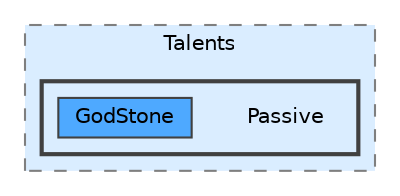 digraph "Q:/IdleWave/Projet/Assets/Scripts/RogueGenesia/TalentSystem/Talents/Passive"
{
 // LATEX_PDF_SIZE
  bgcolor="transparent";
  edge [fontname=Helvetica,fontsize=10,labelfontname=Helvetica,labelfontsize=10];
  node [fontname=Helvetica,fontsize=10,shape=box,height=0.2,width=0.4];
  compound=true
  subgraph clusterdir_436dbab514520e3dd848c5db67b8a2f6 {
    graph [ bgcolor="#daedff", pencolor="grey50", label="Talents", fontname=Helvetica,fontsize=10 style="filled,dashed", URL="dir_436dbab514520e3dd848c5db67b8a2f6.html",tooltip=""]
  subgraph clusterdir_c9a7f2eecfbbd6b6f4a57cc710561f25 {
    graph [ bgcolor="#daedff", pencolor="grey25", label="", fontname=Helvetica,fontsize=10 style="filled,bold", URL="dir_c9a7f2eecfbbd6b6f4a57cc710561f25.html",tooltip=""]
    dir_c9a7f2eecfbbd6b6f4a57cc710561f25 [shape=plaintext, label="Passive"];
  dir_be5fe6b617a4deefff5be785c056d6fe [label="GodStone", fillcolor="#4ea9ff", color="grey25", style="filled", URL="dir_be5fe6b617a4deefff5be785c056d6fe.html",tooltip=""];
  }
  }
}
